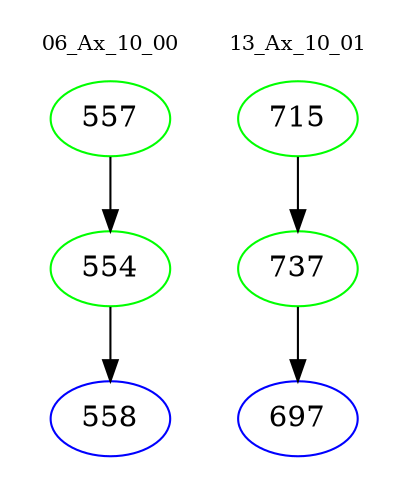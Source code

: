 digraph{
subgraph cluster_0 {
color = white
label = "06_Ax_10_00";
fontsize=10;
T0_557 [label="557", color="green"]
T0_557 -> T0_554 [color="black"]
T0_554 [label="554", color="green"]
T0_554 -> T0_558 [color="black"]
T0_558 [label="558", color="blue"]
}
subgraph cluster_1 {
color = white
label = "13_Ax_10_01";
fontsize=10;
T1_715 [label="715", color="green"]
T1_715 -> T1_737 [color="black"]
T1_737 [label="737", color="green"]
T1_737 -> T1_697 [color="black"]
T1_697 [label="697", color="blue"]
}
}
